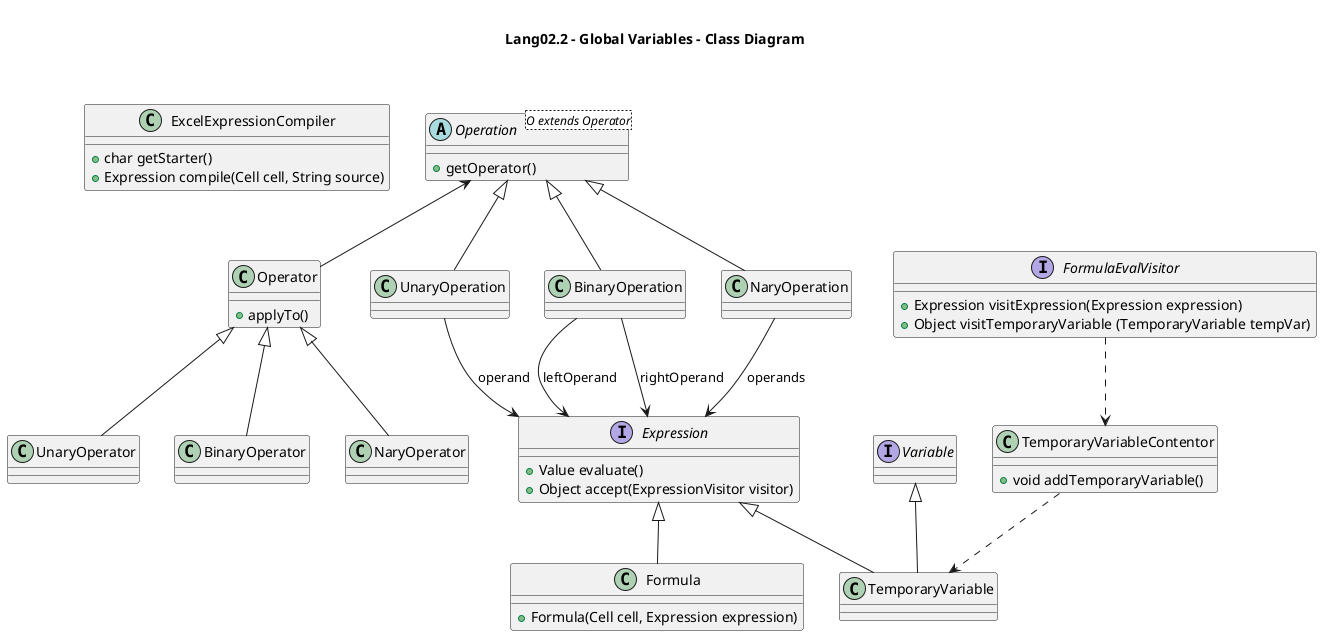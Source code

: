 @startuml lang02.1_cd.png


title \nLang02.2 - Global Variables - Class Diagram\n\n


class ExcelExpressionCompiler{
    +char getStarter()
    +Expression compile(Cell cell, String source)
}

class TemporaryVariableContentor{
    +void addTemporaryVariable()
}

class Formula {
	+Formula(Cell cell, Expression expression) 
}
interface Expression {
	+Value evaluate()
	+Object accept(ExpressionVisitor visitor)
}

interface Operator {
}

interface Variable{
}

class Operator {
    + applyTo()
}

abstract class Operation <O extends Operator> {
    + getOperator() 
}

interface FormulaEvalVisitor {
        +Expression visitExpression(Expression expression)
	+Object visitTemporaryVariable (TemporaryVariable tempVar)
}

Expression <|-- Formula
Expression <|-- TemporaryVariable

Operation <|-- UnaryOperation
Operation <|-- BinaryOperation
Operation <|-- NaryOperation

UnaryOperation --> Expression : operand
BinaryOperation --> Expression : leftOperand
BinaryOperation --> Expression : rightOperand
NaryOperation --> Expression : operands

Operator <|-- UnaryOperator
Operator <|-- BinaryOperator
Operator <|-- NaryOperator

Variable <|-- TemporaryVariable

Operation <-- Operator

FormulaEvalVisitor ..> TemporaryVariableContentor
TemporaryVariableContentor ..> TemporaryVariable

  @enduml